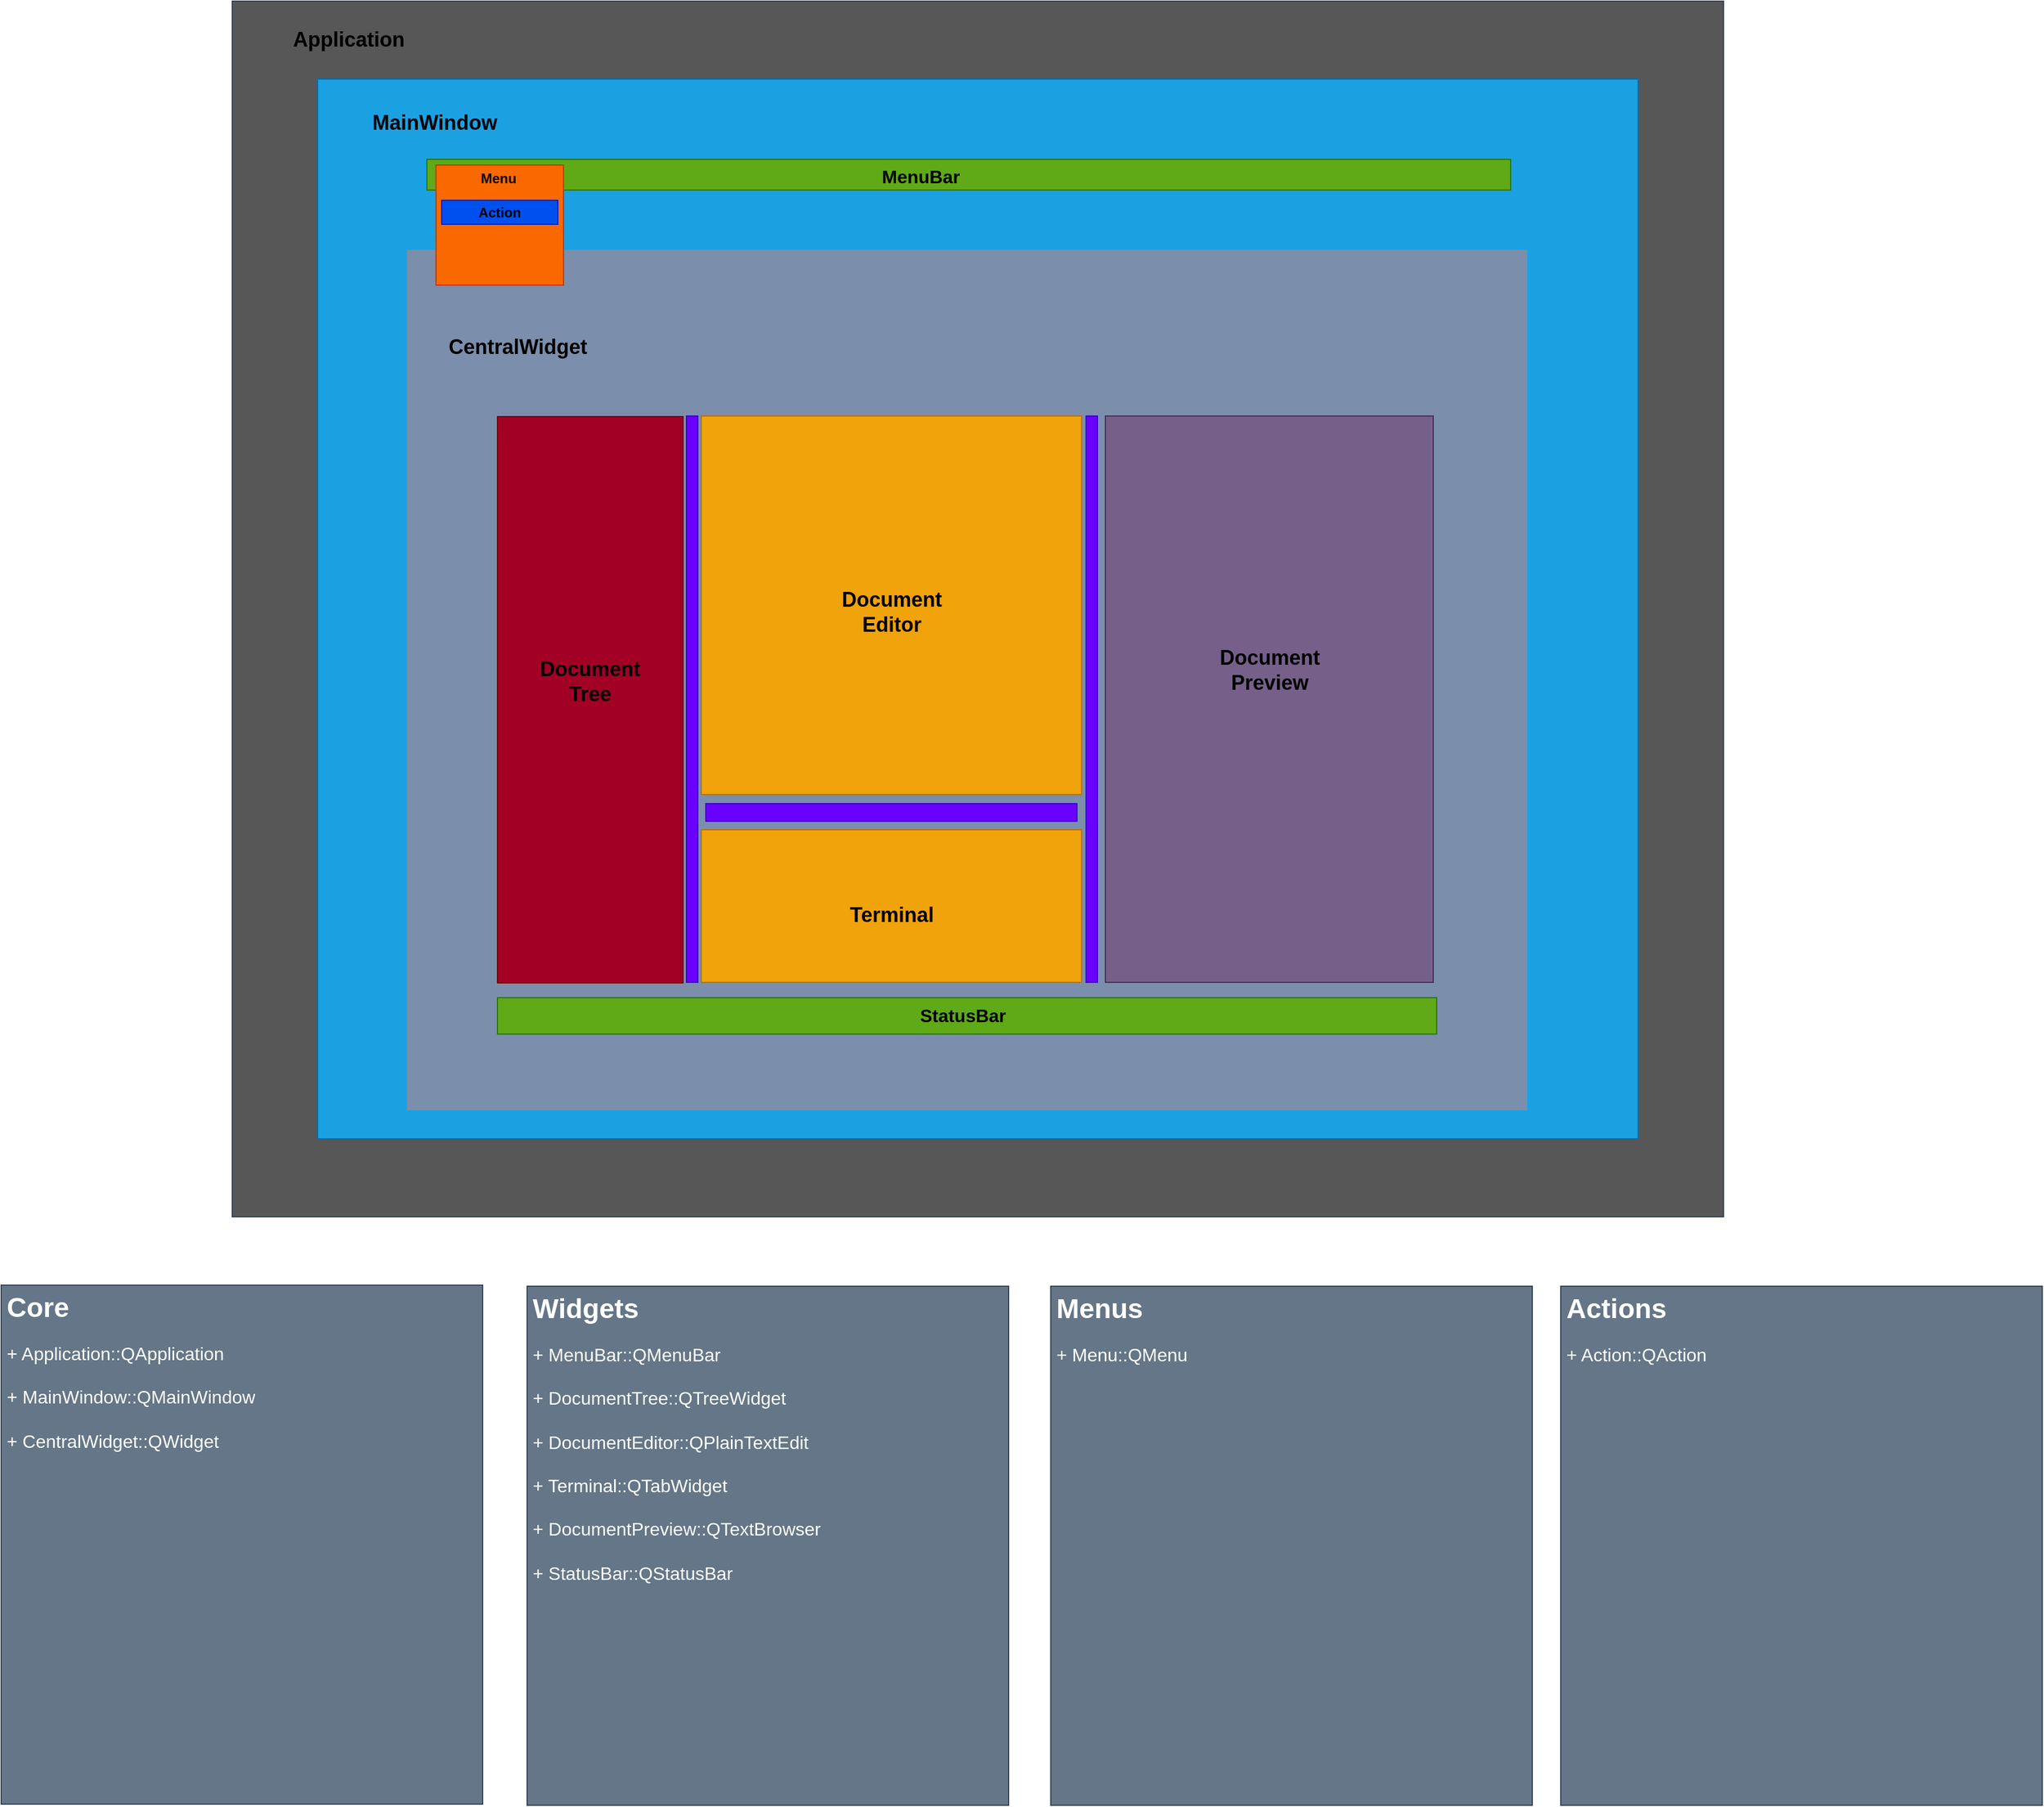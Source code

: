 <mxfile version="22.1.11" type="device" pages="2">
  <diagram name="overview" id="FzUdrfkBhp2PZ2tnmgH8">
    <mxGraphModel dx="3500" dy="1805" grid="0" gridSize="10" guides="1" tooltips="1" connect="1" arrows="1" fold="1" page="0" pageScale="1" pageWidth="850" pageHeight="1100" math="0" shadow="0">
      <root>
        <mxCell id="0" />
        <mxCell id="1" parent="0" />
        <mxCell id="4MzjMd-Fdl49Qua-2kQm-7" value="" style="group" parent="1" vertex="1" connectable="0">
          <mxGeometry x="-456" y="-328" width="1310" height="1068" as="geometry" />
        </mxCell>
        <mxCell id="lL54w9n_S-BsPsUAPDHO-1" value="" style="rounded=0;whiteSpace=wrap;html=1;fillColor=#575757;fontColor=#ffffff;strokeColor=#314354;" parent="4MzjMd-Fdl49Qua-2kQm-7" vertex="1">
          <mxGeometry width="1310" height="1068" as="geometry" />
        </mxCell>
        <mxCell id="lL54w9n_S-BsPsUAPDHO-3" value="&lt;font style=&quot;font-size: 18px;&quot;&gt;&lt;b&gt;Application&lt;/b&gt;&lt;/font&gt;" style="text;html=1;strokeColor=none;fillColor=none;align=center;verticalAlign=middle;whiteSpace=wrap;rounded=0;" parent="4MzjMd-Fdl49Qua-2kQm-7" vertex="1">
          <mxGeometry x="33" y="18" width="139" height="31" as="geometry" />
        </mxCell>
        <mxCell id="4MzjMd-Fdl49Qua-2kQm-10" value="" style="group" parent="4MzjMd-Fdl49Qua-2kQm-7" vertex="1" connectable="0">
          <mxGeometry x="75" y="68.5" width="1160" height="931" as="geometry" />
        </mxCell>
        <mxCell id="lL54w9n_S-BsPsUAPDHO-2" value="" style="rounded=0;whiteSpace=wrap;html=1;fillColor=#1ba1e2;fontColor=#ffffff;strokeColor=#006EAF;" parent="4MzjMd-Fdl49Qua-2kQm-10" vertex="1">
          <mxGeometry width="1160" height="931" as="geometry" />
        </mxCell>
        <mxCell id="lL54w9n_S-BsPsUAPDHO-4" value="&lt;font style=&quot;font-size: 18px;&quot;&gt;&lt;b&gt;MainWindow&lt;/b&gt;&lt;/font&gt;" style="text;html=1;strokeColor=none;fillColor=none;align=center;verticalAlign=middle;whiteSpace=wrap;rounded=0;" parent="4MzjMd-Fdl49Qua-2kQm-10" vertex="1">
          <mxGeometry x="33" y="22" width="140" height="33" as="geometry" />
        </mxCell>
        <mxCell id="4MzjMd-Fdl49Qua-2kQm-9" value="" style="group" parent="4MzjMd-Fdl49Qua-2kQm-10" vertex="1" connectable="0">
          <mxGeometry x="79" y="150.5" width="983" height="755" as="geometry" />
        </mxCell>
        <mxCell id="4MzjMd-Fdl49Qua-2kQm-11" value="" style="group" parent="4MzjMd-Fdl49Qua-2kQm-9" vertex="1" connectable="0">
          <mxGeometry width="983" height="755" as="geometry" />
        </mxCell>
        <mxCell id="4MzjMd-Fdl49Qua-2kQm-2" value="" style="rounded=0;whiteSpace=wrap;html=1;fillColor=#7B8EAB;strokeColor=#7B8EAB;" parent="4MzjMd-Fdl49Qua-2kQm-11" vertex="1">
          <mxGeometry width="983" height="755" as="geometry" />
        </mxCell>
        <mxCell id="4MzjMd-Fdl49Qua-2kQm-3" value="&lt;font style=&quot;font-size: 18px;&quot;&gt;&lt;b&gt;CentralWidget&lt;/b&gt;&lt;/font&gt;" style="text;html=1;strokeColor=none;fillColor=none;align=center;verticalAlign=middle;whiteSpace=wrap;rounded=0;" parent="4MzjMd-Fdl49Qua-2kQm-11" vertex="1">
          <mxGeometry x="27.995" y="69.003" width="138.451" height="32.315" as="geometry" />
        </mxCell>
        <mxCell id="lL54w9n_S-BsPsUAPDHO-7" value="" style="rounded=0;whiteSpace=wrap;html=1;fillColor=#a20025;fontColor=#ffffff;strokeColor=#6F0000;" parent="4MzjMd-Fdl49Qua-2kQm-11" vertex="1">
          <mxGeometry x="79" y="146" width="163" height="497.5" as="geometry" />
        </mxCell>
        <mxCell id="lL54w9n_S-BsPsUAPDHO-8" value="&lt;font style=&quot;font-size: 18px;&quot;&gt;&lt;b&gt;Document Tree&lt;/b&gt;&lt;/font&gt;" style="text;html=1;strokeColor=none;fillColor=none;align=center;verticalAlign=middle;whiteSpace=wrap;rounded=0;" parent="4MzjMd-Fdl49Qua-2kQm-11" vertex="1">
          <mxGeometry x="107" y="353" width="107" height="51" as="geometry" />
        </mxCell>
        <mxCell id="lL54w9n_S-BsPsUAPDHO-17" value="" style="rounded=0;whiteSpace=wrap;html=1;fillColor=#6a00ff;fontColor=#ffffff;strokeColor=#3700CC;" parent="4MzjMd-Fdl49Qua-2kQm-11" vertex="1">
          <mxGeometry x="245" y="145.5" width="10" height="497.5" as="geometry" />
        </mxCell>
        <mxCell id="lL54w9n_S-BsPsUAPDHO-19" value="" style="rounded=0;whiteSpace=wrap;html=1;fillColor=#f0a30a;fontColor=#000000;strokeColor=#BD7000;" parent="4MzjMd-Fdl49Qua-2kQm-11" vertex="1">
          <mxGeometry x="258" y="145.5" width="334" height="332.5" as="geometry" />
        </mxCell>
        <mxCell id="lL54w9n_S-BsPsUAPDHO-20" value="&lt;font style=&quot;font-size: 18px;&quot;&gt;&lt;b&gt;Document Editor&lt;/b&gt;&lt;/font&gt;" style="text;html=1;strokeColor=none;fillColor=none;align=center;verticalAlign=middle;whiteSpace=wrap;rounded=0;" parent="4MzjMd-Fdl49Qua-2kQm-11" vertex="1">
          <mxGeometry x="370.5" y="283" width="109" height="70" as="geometry" />
        </mxCell>
        <mxCell id="lL54w9n_S-BsPsUAPDHO-21" value="" style="rounded=0;whiteSpace=wrap;html=1;fillColor=#6a00ff;fontColor=#ffffff;strokeColor=#3700CC;" parent="4MzjMd-Fdl49Qua-2kQm-11" vertex="1">
          <mxGeometry x="596" y="145.5" width="10" height="497.5" as="geometry" />
        </mxCell>
        <mxCell id="lL54w9n_S-BsPsUAPDHO-22" value="" style="rounded=0;whiteSpace=wrap;html=1;fillColor=#76608a;fontColor=#ffffff;strokeColor=#432D57;" parent="4MzjMd-Fdl49Qua-2kQm-11" vertex="1">
          <mxGeometry x="613" y="145.5" width="288" height="497.5" as="geometry" />
        </mxCell>
        <mxCell id="lL54w9n_S-BsPsUAPDHO-23" value="&lt;font style=&quot;font-size: 18px;&quot;&gt;&lt;b&gt;Document Preview&lt;/b&gt;&lt;/font&gt;" style="text;html=1;strokeColor=none;fillColor=none;align=center;verticalAlign=middle;whiteSpace=wrap;rounded=0;" parent="4MzjMd-Fdl49Qua-2kQm-11" vertex="1">
          <mxGeometry x="696.5" y="325.5" width="121" height="87" as="geometry" />
        </mxCell>
        <mxCell id="lL54w9n_S-BsPsUAPDHO-37" value="" style="rounded=0;whiteSpace=wrap;html=1;fillColor=#60a917;fontColor=#ffffff;strokeColor=#2D7600;" parent="4MzjMd-Fdl49Qua-2kQm-11" vertex="1">
          <mxGeometry x="79" y="656.5" width="825" height="32" as="geometry" />
        </mxCell>
        <mxCell id="lL54w9n_S-BsPsUAPDHO-38" value="&lt;font style=&quot;font-size: 16px;&quot;&gt;&lt;b&gt;StatusBar&lt;/b&gt;&lt;/font&gt;" style="text;html=1;strokeColor=none;fillColor=none;align=center;verticalAlign=middle;whiteSpace=wrap;rounded=0;" parent="4MzjMd-Fdl49Qua-2kQm-11" vertex="1">
          <mxGeometry x="441" y="656.5" width="94" height="30" as="geometry" />
        </mxCell>
        <mxCell id="adOJyctXqlIOS5mgFTRc-1" value="" style="rounded=0;whiteSpace=wrap;html=1;fillColor=#f0a30a;fontColor=#000000;strokeColor=#BD7000;" parent="4MzjMd-Fdl49Qua-2kQm-11" vertex="1">
          <mxGeometry x="258" y="509" width="334" height="134" as="geometry" />
        </mxCell>
        <mxCell id="adOJyctXqlIOS5mgFTRc-2" value="&lt;font style=&quot;font-size: 18px;&quot;&gt;&lt;b&gt;Terminal&lt;/b&gt;&lt;/font&gt;" style="text;html=1;strokeColor=none;fillColor=none;align=center;verticalAlign=middle;whiteSpace=wrap;rounded=0;" parent="4MzjMd-Fdl49Qua-2kQm-11" vertex="1">
          <mxGeometry x="370.5" y="548.5" width="109" height="70" as="geometry" />
        </mxCell>
        <mxCell id="adOJyctXqlIOS5mgFTRc-3" value="" style="rounded=0;whiteSpace=wrap;html=1;fillColor=#6a00ff;fontColor=#ffffff;strokeColor=#3700CC;" parent="4MzjMd-Fdl49Qua-2kQm-11" vertex="1">
          <mxGeometry x="262" y="486" width="326" height="15.5" as="geometry" />
        </mxCell>
        <mxCell id="lL54w9n_S-BsPsUAPDHO-5" value="" style="rounded=0;whiteSpace=wrap;html=1;fillColor=#60a917;fontColor=#ffffff;strokeColor=#2D7600;" parent="4MzjMd-Fdl49Qua-2kQm-10" vertex="1">
          <mxGeometry x="96" y="70.5" width="952" height="27" as="geometry" />
        </mxCell>
        <mxCell id="lL54w9n_S-BsPsUAPDHO-24" value="" style="rounded=0;whiteSpace=wrap;html=1;fillColor=#fa6800;fontColor=#000000;strokeColor=#C73500;" parent="4MzjMd-Fdl49Qua-2kQm-10" vertex="1">
          <mxGeometry x="104" y="75.5" width="112" height="105.5" as="geometry" />
        </mxCell>
        <mxCell id="lL54w9n_S-BsPsUAPDHO-32" value="" style="rounded=0;whiteSpace=wrap;html=1;fillColor=#0050ef;fontColor=#ffffff;strokeColor=#001DBC;" parent="4MzjMd-Fdl49Qua-2kQm-10" vertex="1">
          <mxGeometry x="109" y="106.5" width="102" height="21" as="geometry" />
        </mxCell>
        <mxCell id="lL54w9n_S-BsPsUAPDHO-33" value="&lt;b&gt;Action&lt;/b&gt;" style="text;html=1;strokeColor=none;fillColor=none;align=center;verticalAlign=middle;whiteSpace=wrap;rounded=0;" parent="4MzjMd-Fdl49Qua-2kQm-10" vertex="1">
          <mxGeometry x="130" y="102" width="60" height="30" as="geometry" />
        </mxCell>
        <mxCell id="lL54w9n_S-BsPsUAPDHO-28" value="&lt;b&gt;Menu&lt;/b&gt;" style="text;html=1;strokeColor=none;fillColor=none;align=center;verticalAlign=middle;whiteSpace=wrap;rounded=0;" parent="4MzjMd-Fdl49Qua-2kQm-10" vertex="1">
          <mxGeometry x="129" y="77.5" width="60" height="20" as="geometry" />
        </mxCell>
        <mxCell id="lL54w9n_S-BsPsUAPDHO-6" value="&lt;font style=&quot;font-size: 16px;&quot;&gt;&lt;b&gt;MenuBar&lt;/b&gt;&lt;/font&gt;" style="text;html=1;strokeColor=none;fillColor=none;align=center;verticalAlign=middle;whiteSpace=wrap;rounded=0;" parent="4MzjMd-Fdl49Qua-2kQm-10" vertex="1">
          <mxGeometry x="483" y="70.5" width="94" height="30" as="geometry" />
        </mxCell>
        <mxCell id="lL54w9n_S-BsPsUAPDHO-36" value="&lt;h1&gt;Core&lt;/h1&gt;&lt;div style=&quot;font-size: 16px;&quot;&gt;&lt;font style=&quot;font-size: 16px;&quot;&gt;+ Application::QApplication&lt;/font&gt;&lt;/div&gt;&lt;div style=&quot;font-size: 16px;&quot;&gt;&lt;font style=&quot;font-size: 16px;&quot;&gt;&lt;br&gt;&lt;/font&gt;&lt;/div&gt;&lt;div style=&quot;font-size: 16px;&quot;&gt;&lt;font style=&quot;font-size: 16px;&quot;&gt;+ MainWindow::QMainWindow&lt;/font&gt;&lt;/div&gt;&lt;div style=&quot;font-size: 16px;&quot;&gt;&lt;font style=&quot;font-size: 16px;&quot;&gt;&lt;br&gt;&lt;/font&gt;&lt;/div&gt;&lt;div style=&quot;font-size: 16px;&quot;&gt;&lt;span style=&quot;background-color: initial;&quot;&gt;+ CentralWidget::QWidget&lt;/span&gt;&lt;br&gt;&lt;/div&gt;&lt;div&gt;&lt;br&gt;&lt;/div&gt;" style="text;html=1;strokeColor=#314354;fillColor=#647687;spacing=5;spacingTop=-20;whiteSpace=wrap;overflow=hidden;rounded=0;fontColor=#ffffff;" parent="1" vertex="1">
          <mxGeometry x="-659" y="800" width="423" height="456" as="geometry" />
        </mxCell>
        <mxCell id="4MzjMd-Fdl49Qua-2kQm-12" value="&lt;h1&gt;Widgets&lt;/h1&gt;&lt;div style=&quot;font-size: 16px;&quot;&gt;&lt;font style=&quot;font-size: 16px;&quot;&gt;+ MenuBar::QMenuBar&lt;/font&gt;&lt;/div&gt;&lt;div style=&quot;font-size: 16px;&quot;&gt;&lt;font style=&quot;font-size: 16px;&quot;&gt;&lt;br&gt;&lt;/font&gt;&lt;/div&gt;&lt;div style=&quot;font-size: 16px;&quot;&gt;&lt;font style=&quot;font-size: 16px;&quot;&gt;+ DocumentTree::QTreeWidget&lt;/font&gt;&lt;/div&gt;&lt;div style=&quot;font-size: 16px;&quot;&gt;&lt;font style=&quot;font-size: 16px;&quot;&gt;&lt;br&gt;&lt;/font&gt;&lt;/div&gt;&lt;div style=&quot;font-size: 16px;&quot;&gt;&lt;font style=&quot;font-size: 16px;&quot;&gt;+ DocumentEditor::QPlainTextEdit&lt;/font&gt;&lt;/div&gt;&lt;div style=&quot;font-size: 16px;&quot;&gt;&lt;font style=&quot;font-size: 16px;&quot;&gt;&lt;br&gt;&lt;/font&gt;&lt;/div&gt;&lt;div style=&quot;font-size: 16px;&quot;&gt;&lt;font style=&quot;font-size: 16px;&quot;&gt;+ Terminal::QTabWidget&lt;/font&gt;&lt;/div&gt;&lt;div style=&quot;font-size: 16px;&quot;&gt;&lt;font style=&quot;font-size: 16px;&quot;&gt;&lt;br&gt;&lt;/font&gt;&lt;/div&gt;&lt;div style=&quot;font-size: 16px;&quot;&gt;&lt;font style=&quot;font-size: 16px;&quot;&gt;+ DocumentPreview::QTextBrowser&lt;/font&gt;&lt;/div&gt;&lt;div style=&quot;font-size: 16px;&quot;&gt;&lt;font style=&quot;font-size: 16px;&quot;&gt;&lt;br&gt;&lt;/font&gt;&lt;/div&gt;&lt;div style=&quot;font-size: 16px;&quot;&gt;&lt;font style=&quot;font-size: 16px;&quot;&gt;+ StatusBar::QStatusBar&lt;/font&gt;&lt;/div&gt;&lt;div&gt;&lt;br&gt;&lt;/div&gt;" style="text;html=1;strokeColor=#314354;fillColor=#647687;spacing=5;spacingTop=-20;whiteSpace=wrap;overflow=hidden;rounded=0;fontColor=#ffffff;" parent="1" vertex="1">
          <mxGeometry x="-197" y="801" width="423" height="456" as="geometry" />
        </mxCell>
        <mxCell id="4MzjMd-Fdl49Qua-2kQm-13" value="&lt;h1&gt;Menus&lt;/h1&gt;&lt;div style=&quot;font-size: 16px;&quot;&gt;&lt;font style=&quot;font-size: 16px;&quot;&gt;+ Menu::QMenu&lt;/font&gt;&lt;/div&gt;" style="text;html=1;strokeColor=#314354;fillColor=#647687;spacing=5;spacingTop=-20;whiteSpace=wrap;overflow=hidden;rounded=0;fontColor=#ffffff;" parent="1" vertex="1">
          <mxGeometry x="263" y="801" width="423" height="456" as="geometry" />
        </mxCell>
        <mxCell id="4MzjMd-Fdl49Qua-2kQm-14" value="&lt;h1&gt;Actions&lt;/h1&gt;&lt;div&gt;&lt;div style=&quot;font-size: 16px;&quot;&gt;+ Action::QAction&lt;/div&gt;&lt;div&gt;&lt;br&gt;&lt;/div&gt;&lt;/div&gt;" style="text;html=1;strokeColor=#314354;fillColor=#647687;spacing=5;spacingTop=-20;whiteSpace=wrap;overflow=hidden;rounded=0;fontColor=#ffffff;" parent="1" vertex="1">
          <mxGeometry x="711" y="801" width="423" height="456" as="geometry" />
        </mxCell>
      </root>
    </mxGraphModel>
  </diagram>
  <diagram id="TJgQccEb8gtOzzWVurKG" name="RefTag">
    <mxGraphModel dx="1266" dy="1390" grid="0" gridSize="10" guides="1" tooltips="1" connect="1" arrows="1" fold="1" page="0" pageScale="1" pageWidth="850" pageHeight="1100" math="0" shadow="0">
      <root>
        <mxCell id="0" />
        <mxCell id="1" parent="0" />
        <mxCell id="J-gtvcApfh8FxLfmaqBg-1" value="&lt;font style=&quot;font-size: 24px;&quot;&gt;@import &amp;lt;name&amp;gt;&lt;/font&gt;" style="text;html=1;fillColor=#0050ef;align=center;verticalAlign=middle;whiteSpace=wrap;rounded=0;strokeColor=#001DBC;fontColor=#ffffff;" parent="1" vertex="1">
          <mxGeometry x="-69" y="277" width="399" height="66" as="geometry" />
        </mxCell>
        <mxCell id="J-gtvcApfh8FxLfmaqBg-2" value="&lt;h1&gt;&lt;span style=&quot;background-color: initial;&quot;&gt;Notes&lt;/span&gt;&lt;/h1&gt;&lt;div&gt;&lt;span style=&quot;background-color: initial;&quot;&gt;+ @create is used to make a reference tag.&lt;/span&gt;&lt;/div&gt;&lt;div&gt;&lt;span style=&quot;background-color: initial;&quot;&gt;&lt;br&gt;&lt;/span&gt;&lt;/div&gt;&lt;div&gt;&lt;span style=&quot;background-color: initial;&quot;&gt;+ @create &amp;lt;...&amp;gt; @as &amp;lt;...&amp;gt; can be used to make a comma seperated list of alias names.&lt;/span&gt;&lt;/div&gt;&lt;div&gt;&lt;span style=&quot;background-color: initial;&quot;&gt;&lt;br&gt;&lt;/span&gt;&lt;/div&gt;&lt;div&gt;&lt;span style=&quot;background-color: initial;&quot;&gt;+ once created that document becomes the entire reference.&lt;/span&gt;&lt;/div&gt;&lt;div&gt;&lt;span style=&quot;background-color: initial;&quot;&gt;&lt;br&gt;&lt;/span&gt;&lt;/div&gt;&lt;div&gt;&lt;span style=&quot;background-color: initial;&quot;&gt;-------------------------------------------------&lt;/span&gt;&lt;/div&gt;&lt;div&gt;&lt;span style=&quot;background-color: initial;&quot;&gt;&lt;br&gt;&lt;/span&gt;&lt;/div&gt;&lt;div&gt;+ @import&amp;lt;...&amp;gt; is used when adding a reference to a document.&lt;/div&gt;&lt;div&gt;&lt;br&gt;&lt;/div&gt;&lt;div&gt;+ @from &amp;lt;...&amp;gt; @import &amp;lt;...&amp;gt; is used to import a alias from a master reference to be used in that document.&lt;/div&gt;&lt;div&gt;&lt;br&gt;&lt;/div&gt;&lt;div&gt;+ once added to a document, that imported tag will allow for syntax highlighting and hover over information.&lt;/div&gt;" style="text;html=1;strokeColor=#314354;fillColor=#647687;spacing=5;spacingTop=-20;whiteSpace=wrap;overflow=hidden;rounded=0;fontColor=#ffffff;" parent="1" vertex="1">
          <mxGeometry x="375" y="53" width="235" height="395" as="geometry" />
        </mxCell>
        <mxCell id="J-gtvcApfh8FxLfmaqBg-3" value="&lt;span style=&quot;font-size: 24px;&quot;&gt;@create &amp;lt;name&amp;gt; @as &amp;lt;aliases&amp;gt;&lt;/span&gt;" style="text;html=1;fillColor=#008a00;align=center;verticalAlign=middle;whiteSpace=wrap;rounded=0;strokeColor=#005700;fontColor=#ffffff;" parent="1" vertex="1">
          <mxGeometry x="-69" y="132" width="400" height="66" as="geometry" />
        </mxCell>
        <mxCell id="J-gtvcApfh8FxLfmaqBg-12" value="RefTag" style="swimlane;fontStyle=1;align=center;verticalAlign=top;childLayout=stackLayout;horizontal=1;startSize=26;horizontalStack=0;resizeParent=1;resizeParentMax=0;resizeLast=0;collapsible=1;marginBottom=0;whiteSpace=wrap;html=1;" parent="1" vertex="1">
          <mxGeometry x="90" y="492" width="241" height="268" as="geometry" />
        </mxCell>
        <mxCell id="J-gtvcApfh8FxLfmaqBg-13" value="- path: str" style="text;strokeColor=none;fillColor=none;align=left;verticalAlign=top;spacingLeft=4;spacingRight=4;overflow=hidden;rotatable=0;points=[[0,0.5],[1,0.5]];portConstraint=eastwest;whiteSpace=wrap;html=1;" parent="J-gtvcApfh8FxLfmaqBg-12" vertex="1">
          <mxGeometry y="26" width="241" height="26" as="geometry" />
        </mxCell>
        <mxCell id="J-gtvcApfh8FxLfmaqBg-17" value="- name: str" style="text;strokeColor=none;fillColor=none;align=left;verticalAlign=top;spacingLeft=4;spacingRight=4;overflow=hidden;rotatable=0;points=[[0,0.5],[1,0.5]];portConstraint=eastwest;whiteSpace=wrap;html=1;" parent="J-gtvcApfh8FxLfmaqBg-12" vertex="1">
          <mxGeometry y="52" width="241" height="26" as="geometry" />
        </mxCell>
        <mxCell id="TzBk11rLfjOoUa_SHrHC-5" value="- hash: int" style="text;strokeColor=none;fillColor=none;align=left;verticalAlign=top;spacingLeft=4;spacingRight=4;overflow=hidden;rotatable=0;points=[[0,0.5],[1,0.5]];portConstraint=eastwest;whiteSpace=wrap;html=1;" vertex="1" parent="J-gtvcApfh8FxLfmaqBg-12">
          <mxGeometry y="78" width="241" height="26" as="geometry" />
        </mxCell>
        <mxCell id="J-gtvcApfh8FxLfmaqBg-34" value="- alias_set: set[AliasTag]" style="text;strokeColor=none;fillColor=none;align=left;verticalAlign=top;spacingLeft=4;spacingRight=4;overflow=hidden;rotatable=0;points=[[0,0.5],[1,0.5]];portConstraint=eastwest;whiteSpace=wrap;html=1;" parent="J-gtvcApfh8FxLfmaqBg-12" vertex="1">
          <mxGeometry y="104" width="241" height="26" as="geometry" />
        </mxCell>
        <mxCell id="J-gtvcApfh8FxLfmaqBg-31" value="- ref_set: set[str]" style="text;strokeColor=none;fillColor=none;align=left;verticalAlign=top;spacingLeft=4;spacingRight=4;overflow=hidden;rotatable=0;points=[[0,0.5],[1,0.5]];portConstraint=eastwest;whiteSpace=wrap;html=1;" parent="J-gtvcApfh8FxLfmaqBg-12" vertex="1">
          <mxGeometry y="130" width="241" height="26" as="geometry" />
        </mxCell>
        <mxCell id="J-gtvcApfh8FxLfmaqBg-14" value="" style="line;strokeWidth=1;fillColor=none;align=left;verticalAlign=middle;spacingTop=-1;spacingLeft=3;spacingRight=3;rotatable=0;labelPosition=right;points=[];portConstraint=eastwest;strokeColor=inherit;" parent="J-gtvcApfh8FxLfmaqBg-12" vertex="1">
          <mxGeometry y="156" width="241" height="8" as="geometry" />
        </mxCell>
        <mxCell id="J-gtvcApfh8FxLfmaqBg-15" value="+ getter/setters" style="text;strokeColor=none;fillColor=none;align=left;verticalAlign=top;spacingLeft=4;spacingRight=4;overflow=hidden;rotatable=0;points=[[0,0.5],[1,0.5]];portConstraint=eastwest;whiteSpace=wrap;html=1;" parent="J-gtvcApfh8FxLfmaqBg-12" vertex="1">
          <mxGeometry y="164" width="241" height="26" as="geometry" />
        </mxCell>
        <mxCell id="J-gtvcApfh8FxLfmaqBg-25" value="+ overload &amp;lt;, ==" style="text;strokeColor=none;fillColor=none;align=left;verticalAlign=top;spacingLeft=4;spacingRight=4;overflow=hidden;rotatable=0;points=[[0,0.5],[1,0.5]];portConstraint=eastwest;whiteSpace=wrap;html=1;" parent="J-gtvcApfh8FxLfmaqBg-12" vertex="1">
          <mxGeometry y="190" width="241" height="26" as="geometry" />
        </mxCell>
        <mxCell id="TzBk11rLfjOoUa_SHrHC-1" value="+ addAlias(str): bool" style="text;strokeColor=none;fillColor=none;align=left;verticalAlign=top;spacingLeft=4;spacingRight=4;overflow=hidden;rotatable=0;points=[[0,0.5],[1,0.5]];portConstraint=eastwest;whiteSpace=wrap;html=1;" vertex="1" parent="J-gtvcApfh8FxLfmaqBg-12">
          <mxGeometry y="216" width="241" height="26" as="geometry" />
        </mxCell>
        <mxCell id="TzBk11rLfjOoUa_SHrHC-2" value="+ removeAlias(str): bool" style="text;strokeColor=none;fillColor=none;align=left;verticalAlign=top;spacingLeft=4;spacingRight=4;overflow=hidden;rotatable=0;points=[[0,0.5],[1,0.5]];portConstraint=eastwest;whiteSpace=wrap;html=1;" vertex="1" parent="J-gtvcApfh8FxLfmaqBg-12">
          <mxGeometry y="242" width="241" height="26" as="geometry" />
        </mxCell>
        <mxCell id="J-gtvcApfh8FxLfmaqBg-19" value="RefTagManager" style="swimlane;fontStyle=1;align=center;verticalAlign=top;childLayout=stackLayout;horizontal=1;startSize=26;horizontalStack=0;resizeParent=1;resizeParentMax=0;resizeLast=0;collapsible=1;marginBottom=0;whiteSpace=wrap;html=1;" parent="1" vertex="1">
          <mxGeometry x="-182" y="492" width="244" height="242" as="geometry" />
        </mxCell>
        <mxCell id="J-gtvcApfh8FxLfmaqBg-20" value="- tag_set: set[RefTag]" style="text;strokeColor=none;fillColor=none;align=left;verticalAlign=top;spacingLeft=4;spacingRight=4;overflow=hidden;rotatable=0;points=[[0,0.5],[1,0.5]];portConstraint=eastwest;whiteSpace=wrap;html=1;" parent="J-gtvcApfh8FxLfmaqBg-19" vertex="1">
          <mxGeometry y="26" width="244" height="26" as="geometry" />
        </mxCell>
        <mxCell id="J-gtvcApfh8FxLfmaqBg-21" value="" style="line;strokeWidth=1;fillColor=none;align=left;verticalAlign=middle;spacingTop=-1;spacingLeft=3;spacingRight=3;rotatable=0;labelPosition=right;points=[];portConstraint=eastwest;strokeColor=inherit;" parent="J-gtvcApfh8FxLfmaqBg-19" vertex="1">
          <mxGeometry y="52" width="244" height="8" as="geometry" />
        </mxCell>
        <mxCell id="J-gtvcApfh8FxLfmaqBg-22" value="+ addTag(RefTag): bool" style="text;strokeColor=none;fillColor=none;align=left;verticalAlign=top;spacingLeft=4;spacingRight=4;overflow=hidden;rotatable=0;points=[[0,0.5],[1,0.5]];portConstraint=eastwest;whiteSpace=wrap;html=1;" parent="J-gtvcApfh8FxLfmaqBg-19" vertex="1">
          <mxGeometry y="60" width="244" height="26" as="geometry" />
        </mxCell>
        <mxCell id="J-gtvcApfh8FxLfmaqBg-23" value="+ removeTag(str): bool" style="text;strokeColor=none;fillColor=none;align=left;verticalAlign=top;spacingLeft=4;spacingRight=4;overflow=hidden;rotatable=0;points=[[0,0.5],[1,0.5]];portConstraint=eastwest;whiteSpace=wrap;html=1;" parent="J-gtvcApfh8FxLfmaqBg-19" vertex="1">
          <mxGeometry y="86" width="244" height="26" as="geometry" />
        </mxCell>
        <mxCell id="J-gtvcApfh8FxLfmaqBg-27" value="+ renameTag(str, str): bool" style="text;strokeColor=none;fillColor=none;align=left;verticalAlign=top;spacingLeft=4;spacingRight=4;overflow=hidden;rotatable=0;points=[[0,0.5],[1,0.5]];portConstraint=eastwest;whiteSpace=wrap;html=1;" parent="J-gtvcApfh8FxLfmaqBg-19" vertex="1">
          <mxGeometry y="112" width="244" height="26" as="geometry" />
        </mxCell>
        <mxCell id="J-gtvcApfh8FxLfmaqBg-29" value="+ addRef(str, str): bool" style="text;strokeColor=none;fillColor=none;align=left;verticalAlign=top;spacingLeft=4;spacingRight=4;overflow=hidden;rotatable=0;points=[[0,0.5],[1,0.5]];portConstraint=eastwest;whiteSpace=wrap;html=1;" parent="J-gtvcApfh8FxLfmaqBg-19" vertex="1">
          <mxGeometry y="138" width="244" height="26" as="geometry" />
        </mxCell>
        <mxCell id="J-gtvcApfh8FxLfmaqBg-30" value="+ removeRef(str, str): bool" style="text;strokeColor=none;fillColor=none;align=left;verticalAlign=top;spacingLeft=4;spacingRight=4;overflow=hidden;rotatable=0;points=[[0,0.5],[1,0.5]];portConstraint=eastwest;whiteSpace=wrap;html=1;" parent="J-gtvcApfh8FxLfmaqBg-19" vertex="1">
          <mxGeometry y="164" width="244" height="26" as="geometry" />
        </mxCell>
        <mxCell id="J-gtvcApfh8FxLfmaqBg-28" value="+ getRefs(str): set[str]" style="text;strokeColor=none;fillColor=none;align=left;verticalAlign=top;spacingLeft=4;spacingRight=4;overflow=hidden;rotatable=0;points=[[0,0.5],[1,0.5]];portConstraint=eastwest;whiteSpace=wrap;html=1;" parent="J-gtvcApfh8FxLfmaqBg-19" vertex="1">
          <mxGeometry y="190" width="244" height="26" as="geometry" />
        </mxCell>
        <mxCell id="J-gtvcApfh8FxLfmaqBg-32" value="+ tagHasRef(str, str): bool" style="text;strokeColor=none;fillColor=none;align=left;verticalAlign=top;spacingLeft=4;spacingRight=4;overflow=hidden;rotatable=0;points=[[0,0.5],[1,0.5]];portConstraint=eastwest;whiteSpace=wrap;html=1;" parent="J-gtvcApfh8FxLfmaqBg-19" vertex="1">
          <mxGeometry y="216" width="244" height="26" as="geometry" />
        </mxCell>
        <mxCell id="J-gtvcApfh8FxLfmaqBg-35" value="&lt;span style=&quot;font-size: 24px;&quot;&gt;@create &amp;lt;name&amp;gt;&lt;/span&gt;" style="text;html=1;fillColor=#008a00;align=center;verticalAlign=middle;whiteSpace=wrap;rounded=0;strokeColor=#005700;fontColor=#ffffff;" parent="1" vertex="1">
          <mxGeometry x="-69" y="53" width="400" height="66" as="geometry" />
        </mxCell>
        <mxCell id="J-gtvcApfh8FxLfmaqBg-36" value="&lt;span style=&quot;font-size: 24px;&quot;&gt;@from &amp;lt;name&amp;gt; @import &amp;lt;alias&amp;gt;&lt;/span&gt;" style="text;html=1;fillColor=#0050ef;align=center;verticalAlign=middle;whiteSpace=wrap;rounded=0;strokeColor=#001DBC;fontColor=#ffffff;" parent="1" vertex="1">
          <mxGeometry x="-68" y="362" width="399" height="66" as="geometry" />
        </mxCell>
        <mxCell id="J-gtvcApfh8FxLfmaqBg-37" value="AliasTag" style="swimlane;fontStyle=1;align=center;verticalAlign=top;childLayout=stackLayout;horizontal=1;startSize=26;horizontalStack=0;resizeParent=1;resizeParentMax=0;resizeLast=0;collapsible=1;marginBottom=0;whiteSpace=wrap;html=1;" parent="1" vertex="1">
          <mxGeometry x="357" y="492" width="241" height="164" as="geometry" />
        </mxCell>
        <mxCell id="J-gtvcApfh8FxLfmaqBg-38" value="- parent: RefTag" style="text;strokeColor=none;fillColor=none;align=left;verticalAlign=top;spacingLeft=4;spacingRight=4;overflow=hidden;rotatable=0;points=[[0,0.5],[1,0.5]];portConstraint=eastwest;whiteSpace=wrap;html=1;" parent="J-gtvcApfh8FxLfmaqBg-37" vertex="1">
          <mxGeometry y="26" width="241" height="26" as="geometry" />
        </mxCell>
        <mxCell id="J-gtvcApfh8FxLfmaqBg-39" value="- name: str" style="text;strokeColor=none;fillColor=none;align=left;verticalAlign=top;spacingLeft=4;spacingRight=4;overflow=hidden;rotatable=0;points=[[0,0.5],[1,0.5]];portConstraint=eastwest;whiteSpace=wrap;html=1;" parent="J-gtvcApfh8FxLfmaqBg-37" vertex="1">
          <mxGeometry y="52" width="241" height="26" as="geometry" />
        </mxCell>
        <mxCell id="TzBk11rLfjOoUa_SHrHC-4" value="- hash: int" style="text;strokeColor=none;fillColor=none;align=left;verticalAlign=top;spacingLeft=4;spacingRight=4;overflow=hidden;rotatable=0;points=[[0,0.5],[1,0.5]];portConstraint=eastwest;whiteSpace=wrap;html=1;" vertex="1" parent="J-gtvcApfh8FxLfmaqBg-37">
          <mxGeometry y="78" width="241" height="26" as="geometry" />
        </mxCell>
        <mxCell id="J-gtvcApfh8FxLfmaqBg-42" value="" style="line;strokeWidth=1;fillColor=none;align=left;verticalAlign=middle;spacingTop=-1;spacingLeft=3;spacingRight=3;rotatable=0;labelPosition=right;points=[];portConstraint=eastwest;strokeColor=inherit;" parent="J-gtvcApfh8FxLfmaqBg-37" vertex="1">
          <mxGeometry y="104" width="241" height="8" as="geometry" />
        </mxCell>
        <mxCell id="J-gtvcApfh8FxLfmaqBg-43" value="+ getter/setters" style="text;strokeColor=none;fillColor=none;align=left;verticalAlign=top;spacingLeft=4;spacingRight=4;overflow=hidden;rotatable=0;points=[[0,0.5],[1,0.5]];portConstraint=eastwest;whiteSpace=wrap;html=1;" parent="J-gtvcApfh8FxLfmaqBg-37" vertex="1">
          <mxGeometry y="112" width="241" height="26" as="geometry" />
        </mxCell>
        <mxCell id="J-gtvcApfh8FxLfmaqBg-44" value="+ overload &amp;lt;, ==" style="text;strokeColor=none;fillColor=none;align=left;verticalAlign=top;spacingLeft=4;spacingRight=4;overflow=hidden;rotatable=0;points=[[0,0.5],[1,0.5]];portConstraint=eastwest;whiteSpace=wrap;html=1;" parent="J-gtvcApfh8FxLfmaqBg-37" vertex="1">
          <mxGeometry y="138" width="241" height="26" as="geometry" />
        </mxCell>
      </root>
    </mxGraphModel>
  </diagram>
</mxfile>
